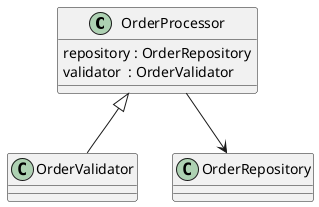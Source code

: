 @startuml
class OrderProcessor {
  {field} repository : OrderRepository
  {field} validator  : OrderValidator
}
OrderProcessor <|-- OrderValidator
OrderProcessor --> OrderRepository
@enduml
